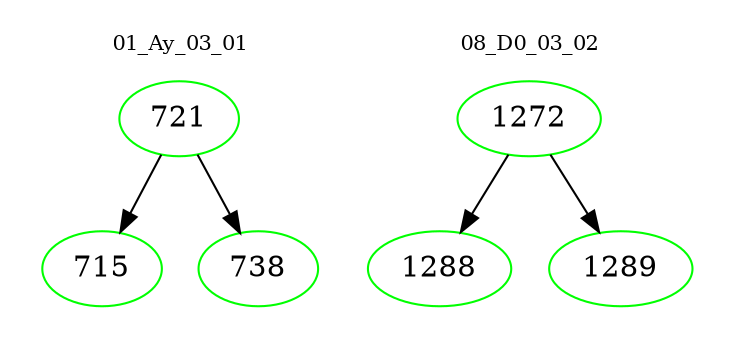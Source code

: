 digraph{
subgraph cluster_0 {
color = white
label = "01_Ay_03_01";
fontsize=10;
T0_721 [label="721", color="green"]
T0_721 -> T0_715 [color="black"]
T0_715 [label="715", color="green"]
T0_721 -> T0_738 [color="black"]
T0_738 [label="738", color="green"]
}
subgraph cluster_1 {
color = white
label = "08_D0_03_02";
fontsize=10;
T1_1272 [label="1272", color="green"]
T1_1272 -> T1_1288 [color="black"]
T1_1288 [label="1288", color="green"]
T1_1272 -> T1_1289 [color="black"]
T1_1289 [label="1289", color="green"]
}
}
